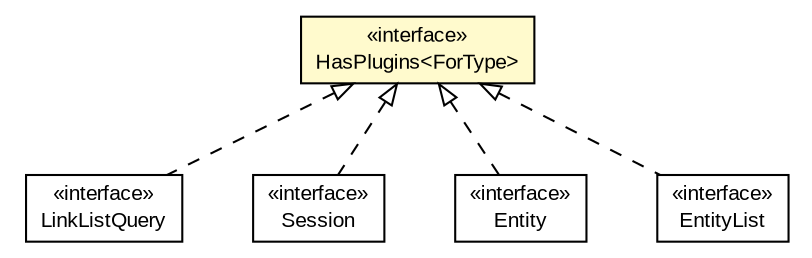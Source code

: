 #!/usr/local/bin/dot
#
# Class diagram 
# Generated by UMLGraph version 5.1 (http://www.umlgraph.org/)
#

digraph G {
	edge [fontname="arial",fontsize=10,labelfontname="arial",labelfontsize=10];
	node [fontname="arial",fontsize=10,shape=plaintext];
	nodesep=0.25;
	ranksep=0.5;
	// io.nextweb.LinkListQuery
	c7030 [label=<<table title="io.nextweb.LinkListQuery" border="0" cellborder="1" cellspacing="0" cellpadding="2" port="p" href="../LinkListQuery.html">
		<tr><td><table border="0" cellspacing="0" cellpadding="1">
<tr><td align="center" balign="center"> &#171;interface&#187; </td></tr>
<tr><td align="center" balign="center"> LinkListQuery </td></tr>
		</table></td></tr>
		</table>>, fontname="arial", fontcolor="black", fontsize=10.0];
	// io.nextweb.Session
	c7033 [label=<<table title="io.nextweb.Session" border="0" cellborder="1" cellspacing="0" cellpadding="2" port="p" href="../Session.html">
		<tr><td><table border="0" cellspacing="0" cellpadding="1">
<tr><td align="center" balign="center"> &#171;interface&#187; </td></tr>
<tr><td align="center" balign="center"> Session </td></tr>
		</table></td></tr>
		</table>>, fontname="arial", fontcolor="black", fontsize=10.0];
	// io.nextweb.Entity
	c7034 [label=<<table title="io.nextweb.Entity" border="0" cellborder="1" cellspacing="0" cellpadding="2" port="p" href="../Entity.html">
		<tr><td><table border="0" cellspacing="0" cellpadding="1">
<tr><td align="center" balign="center"> &#171;interface&#187; </td></tr>
<tr><td align="center" balign="center"> Entity </td></tr>
		</table></td></tr>
		</table>>, fontname="arial", fontcolor="black", fontsize=10.0];
	// io.nextweb.EntityList
	c7037 [label=<<table title="io.nextweb.EntityList" border="0" cellborder="1" cellspacing="0" cellpadding="2" port="p" href="../EntityList.html">
		<tr><td><table border="0" cellspacing="0" cellpadding="1">
<tr><td align="center" balign="center"> &#171;interface&#187; </td></tr>
<tr><td align="center" balign="center"> EntityList </td></tr>
		</table></td></tr>
		</table>>, fontname="arial", fontcolor="black", fontsize=10.0];
	// io.nextweb.plugins.HasPlugins<ForType>
	c7041 [label=<<table title="io.nextweb.plugins.HasPlugins" border="0" cellborder="1" cellspacing="0" cellpadding="2" port="p" bgcolor="lemonChiffon" href="./HasPlugins.html">
		<tr><td><table border="0" cellspacing="0" cellpadding="1">
<tr><td align="center" balign="center"> &#171;interface&#187; </td></tr>
<tr><td align="center" balign="center"> HasPlugins&lt;ForType&gt; </td></tr>
		</table></td></tr>
		</table>>, fontname="arial", fontcolor="black", fontsize=10.0];
	//io.nextweb.LinkListQuery implements io.nextweb.plugins.HasPlugins<ForType>
	c7041:p -> c7030:p [dir=back,arrowtail=empty,style=dashed];
	//io.nextweb.Session implements io.nextweb.plugins.HasPlugins<ForType>
	c7041:p -> c7033:p [dir=back,arrowtail=empty,style=dashed];
	//io.nextweb.Entity implements io.nextweb.plugins.HasPlugins<ForType>
	c7041:p -> c7034:p [dir=back,arrowtail=empty,style=dashed];
	//io.nextweb.EntityList implements io.nextweb.plugins.HasPlugins<ForType>
	c7041:p -> c7037:p [dir=back,arrowtail=empty,style=dashed];
}

